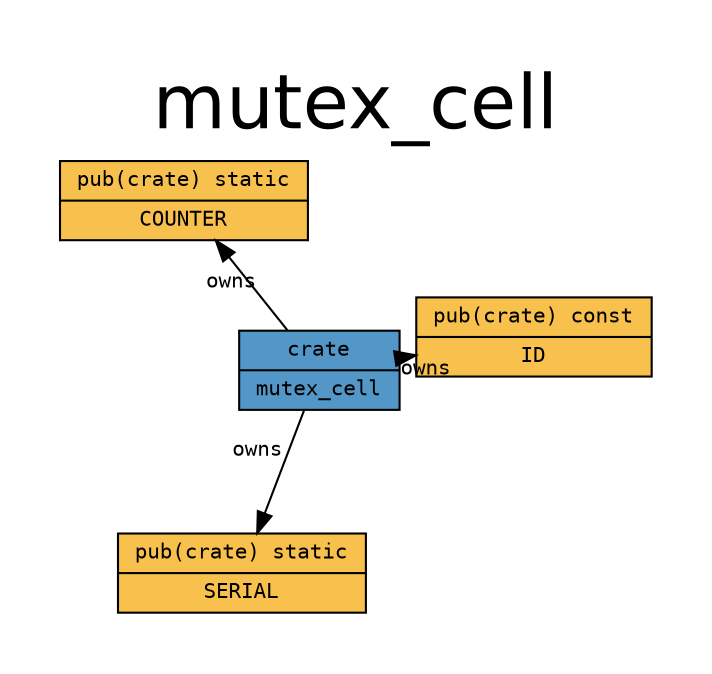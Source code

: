digraph {

    graph [
        label="mutex_cell",
        labelloc=t,

        pad=0.4,

        // Consider rendering the graph using a different layout algorithm, such as:
        // [dot, neato, twopi, circo, fdp, sfdp]
        layout=neato,
        overlap=false,
        splines="line",
        rankdir=LR,

        fontname="Helvetica", 
        fontsize="36",
    ];

    node [
        fontname="monospace",
        fontsize="10",
        shape="record",
        style="filled",
    ];

    edge [
        fontname="monospace",
        fontsize="10",
    ];

    "mutex_cell" [label="crate|mutex_cell", fillcolor="#5397c8"]; // "crate" node
    "mutex_cell::ID" [label="pub(crate) const|ID", fillcolor="#f8c04c"]; // "const" node
    "mutex_cell::SERIAL" [label="pub(crate) static|SERIAL", fillcolor="#f8c04c"]; // "static" node
    "mutex_cell::COUNTER" [label="pub(crate) static|COUNTER", fillcolor="#f8c04c"]; // "static" node

    "mutex_cell" -> "mutex_cell::ID" [label="owns", color="#000000", style="solid"] [constraint=true]; // "owns" edge
    "mutex_cell" -> "mutex_cell::SERIAL" [label="owns", color="#000000", style="solid"] [constraint=true]; // "owns" edge
    "mutex_cell" -> "mutex_cell::COUNTER" [label="owns", color="#000000", style="solid"] [constraint=true]; // "owns" edge

}
